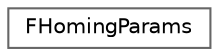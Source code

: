digraph "Graphical Class Hierarchy"
{
 // LATEX_PDF_SIZE
  bgcolor="transparent";
  edge [fontname=Helvetica,fontsize=10,labelfontname=Helvetica,labelfontsize=10];
  node [fontname=Helvetica,fontsize=10,shape=box,height=0.2,width=0.4];
  rankdir="LR";
  Node0 [id="Node000000",label="FHomingParams",height=0.2,width=0.4,color="grey40", fillcolor="white", style="filled",URL="$struct_f_homing_params.html",tooltip=" "];
}
